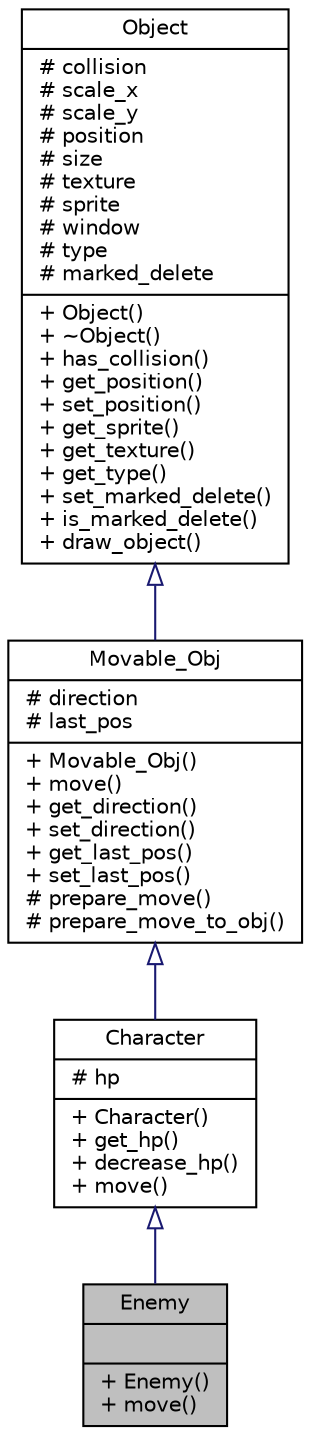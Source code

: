 digraph "Enemy"
{
  edge [fontname="Helvetica",fontsize="10",labelfontname="Helvetica",labelfontsize="10"];
  node [fontname="Helvetica",fontsize="10",shape=record];
  Node4 [label="{Enemy\n||+ Enemy()\l+ move()\l}",height=0.2,width=0.4,color="black", fillcolor="grey75", style="filled", fontcolor="black"];
  Node5 -> Node4 [dir="back",color="midnightblue",fontsize="10",style="solid",arrowtail="onormal"];
  Node5 [label="{Character\n|# hp\l|+ Character()\l+ get_hp()\l+ decrease_hp()\l+ move()\l}",height=0.2,width=0.4,color="black", fillcolor="white", style="filled",URL="$classCharacter.html"];
  Node6 -> Node5 [dir="back",color="midnightblue",fontsize="10",style="solid",arrowtail="onormal"];
  Node6 [label="{Movable_Obj\n|# direction\l# last_pos\l|+ Movable_Obj()\l+ move()\l+ get_direction()\l+ set_direction()\l+ get_last_pos()\l+ set_last_pos()\l# prepare_move()\l# prepare_move_to_obj()\l}",height=0.2,width=0.4,color="black", fillcolor="white", style="filled",URL="$classMovable__Obj.html"];
  Node7 -> Node6 [dir="back",color="midnightblue",fontsize="10",style="solid",arrowtail="onormal"];
  Node7 [label="{Object\n|# collision\l# scale_x\l# scale_y\l# position\l# size\l# texture\l# sprite\l# window\l# type\l# marked_delete\l|+ Object()\l+ ~Object()\l+ has_collision()\l+ get_position()\l+ set_position()\l+ get_sprite()\l+ get_texture()\l+ get_type()\l+ set_marked_delete()\l+ is_marked_delete()\l+ draw_object()\l}",height=0.2,width=0.4,color="black", fillcolor="white", style="filled",URL="$classObject.html"];
}
